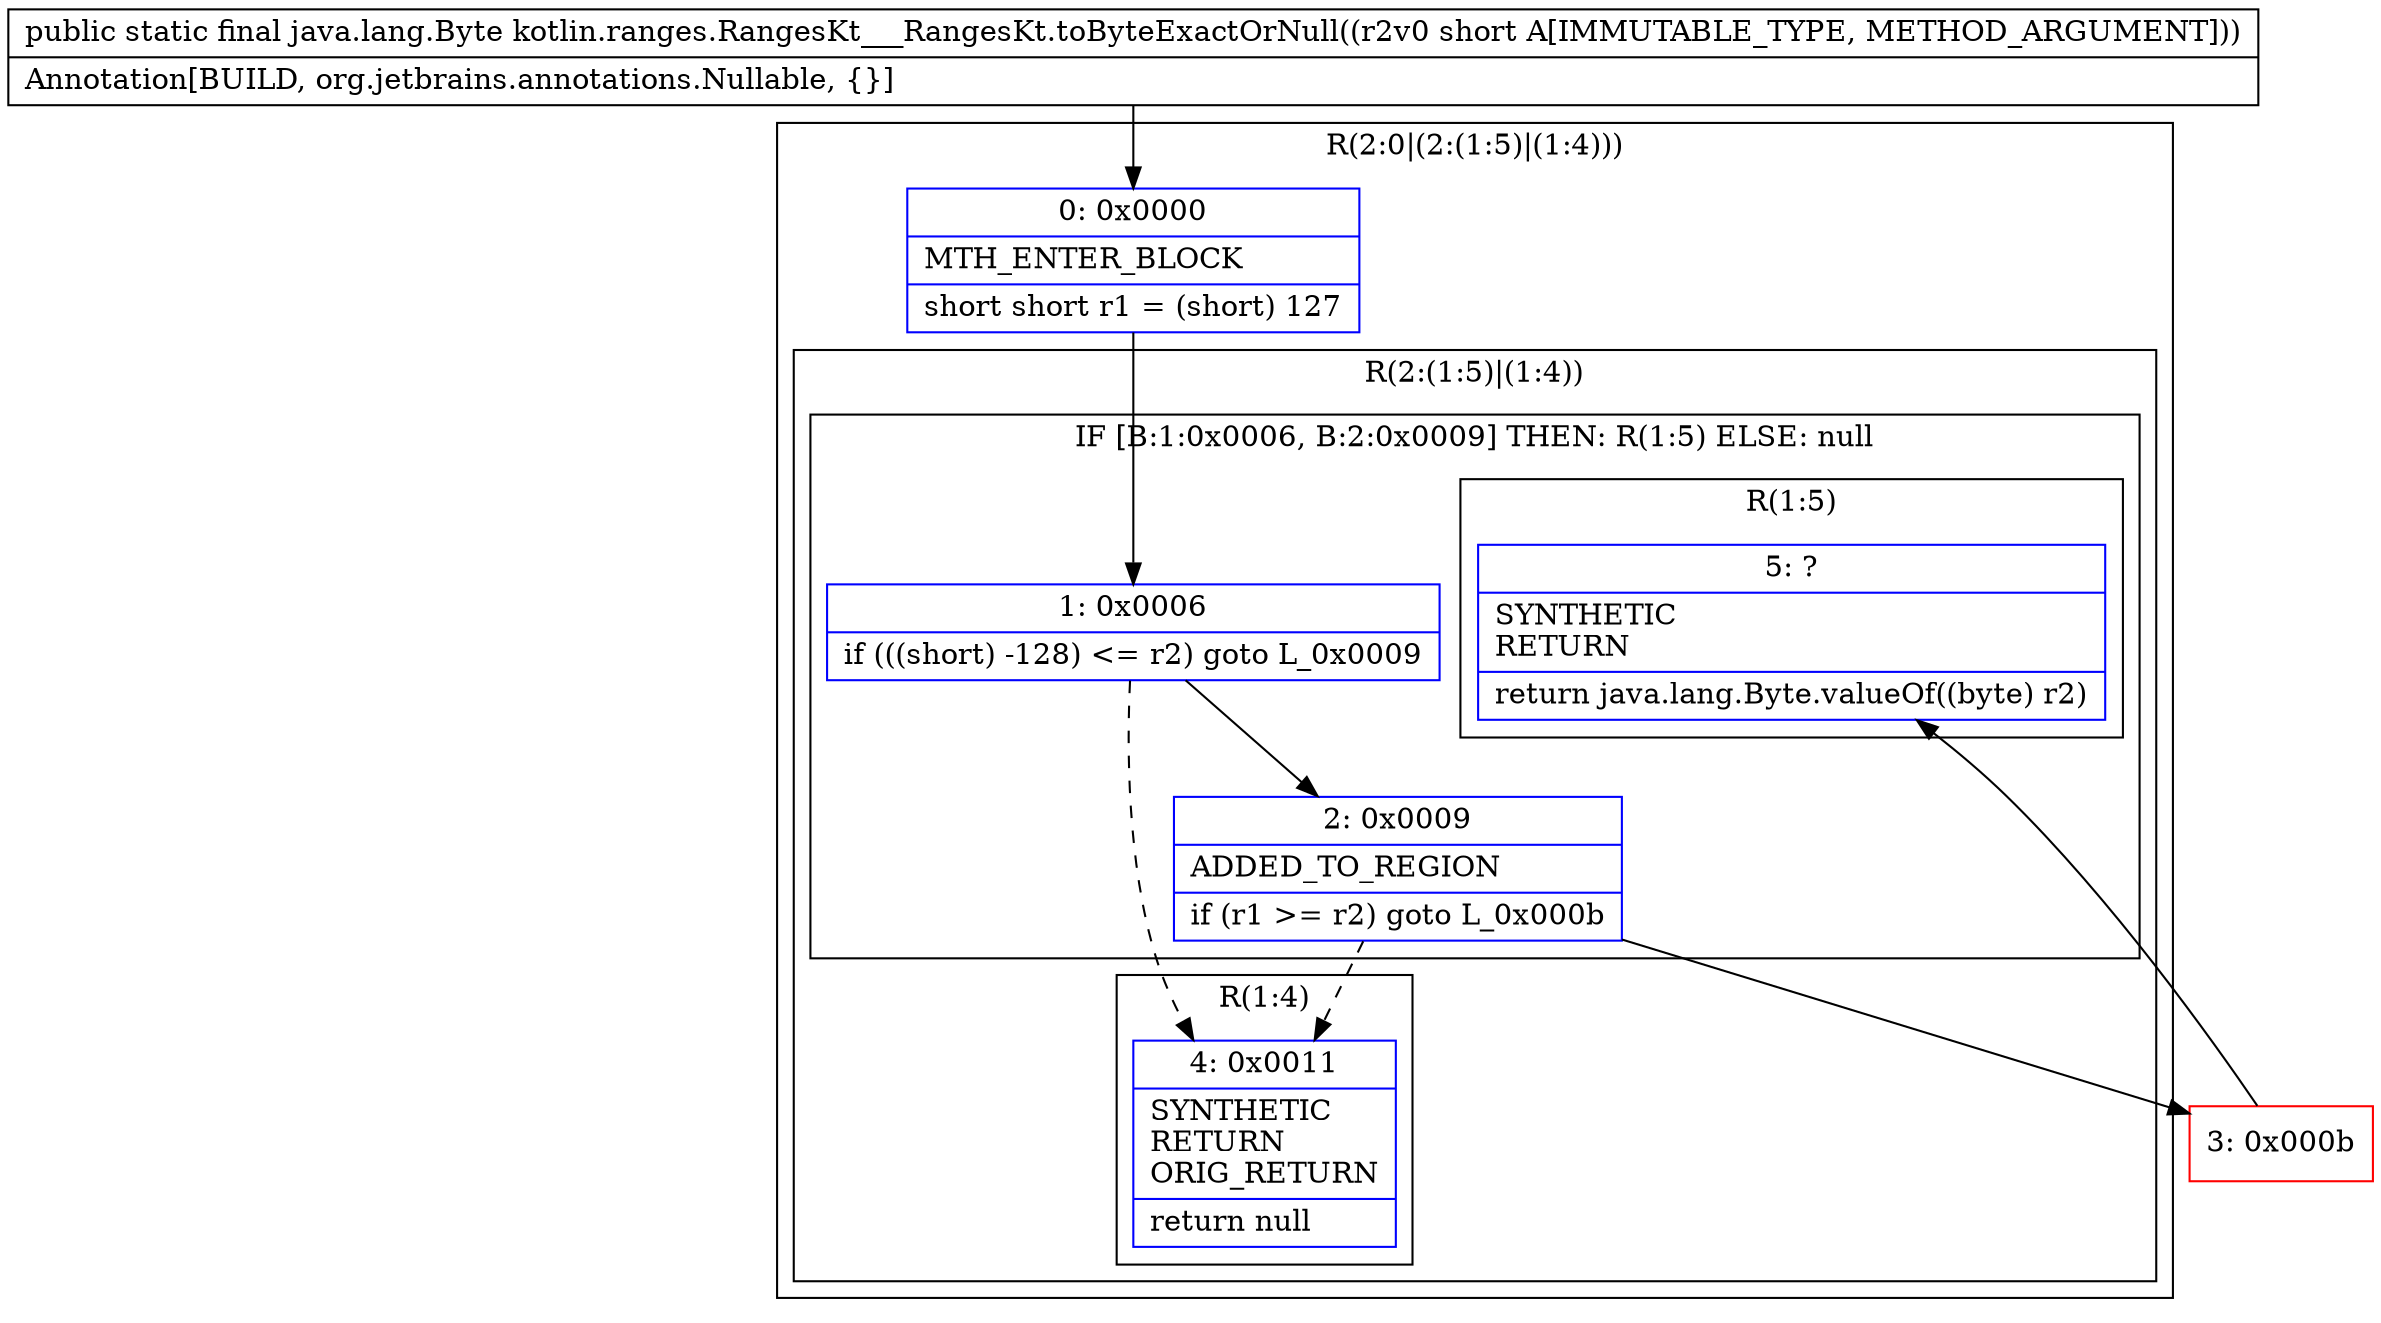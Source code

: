 digraph "CFG forkotlin.ranges.RangesKt___RangesKt.toByteExactOrNull(S)Ljava\/lang\/Byte;" {
subgraph cluster_Region_512989048 {
label = "R(2:0|(2:(1:5)|(1:4)))";
node [shape=record,color=blue];
Node_0 [shape=record,label="{0\:\ 0x0000|MTH_ENTER_BLOCK\l|short short r1 = (short) 127\l}"];
subgraph cluster_Region_1785459310 {
label = "R(2:(1:5)|(1:4))";
node [shape=record,color=blue];
subgraph cluster_IfRegion_1724865569 {
label = "IF [B:1:0x0006, B:2:0x0009] THEN: R(1:5) ELSE: null";
node [shape=record,color=blue];
Node_1 [shape=record,label="{1\:\ 0x0006|if (((short) \-128) \<= r2) goto L_0x0009\l}"];
Node_2 [shape=record,label="{2\:\ 0x0009|ADDED_TO_REGION\l|if (r1 \>= r2) goto L_0x000b\l}"];
subgraph cluster_Region_396733276 {
label = "R(1:5)";
node [shape=record,color=blue];
Node_5 [shape=record,label="{5\:\ ?|SYNTHETIC\lRETURN\l|return java.lang.Byte.valueOf((byte) r2)\l}"];
}
}
subgraph cluster_Region_1796819663 {
label = "R(1:4)";
node [shape=record,color=blue];
Node_4 [shape=record,label="{4\:\ 0x0011|SYNTHETIC\lRETURN\lORIG_RETURN\l|return null\l}"];
}
}
}
Node_3 [shape=record,color=red,label="{3\:\ 0x000b}"];
MethodNode[shape=record,label="{public static final java.lang.Byte kotlin.ranges.RangesKt___RangesKt.toByteExactOrNull((r2v0 short A[IMMUTABLE_TYPE, METHOD_ARGUMENT]))  | Annotation[BUILD, org.jetbrains.annotations.Nullable, \{\}]\l}"];
MethodNode -> Node_0;
Node_0 -> Node_1;
Node_1 -> Node_2;
Node_1 -> Node_4[style=dashed];
Node_2 -> Node_3;
Node_2 -> Node_4[style=dashed];
Node_3 -> Node_5;
}

